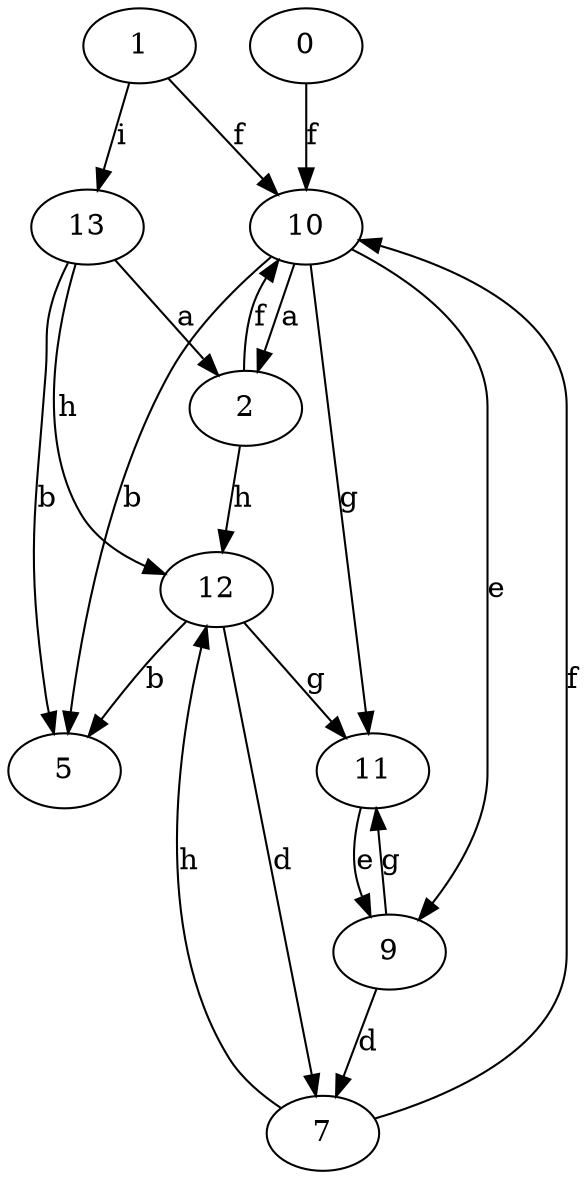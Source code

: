 strict digraph  {
1;
2;
5;
7;
9;
0;
10;
11;
12;
13;
1 -> 10  [label=f];
1 -> 13  [label=i];
2 -> 10  [label=f];
2 -> 12  [label=h];
7 -> 10  [label=f];
7 -> 12  [label=h];
9 -> 7  [label=d];
9 -> 11  [label=g];
0 -> 10  [label=f];
10 -> 2  [label=a];
10 -> 5  [label=b];
10 -> 9  [label=e];
10 -> 11  [label=g];
11 -> 9  [label=e];
12 -> 5  [label=b];
12 -> 7  [label=d];
12 -> 11  [label=g];
13 -> 2  [label=a];
13 -> 5  [label=b];
13 -> 12  [label=h];
}
